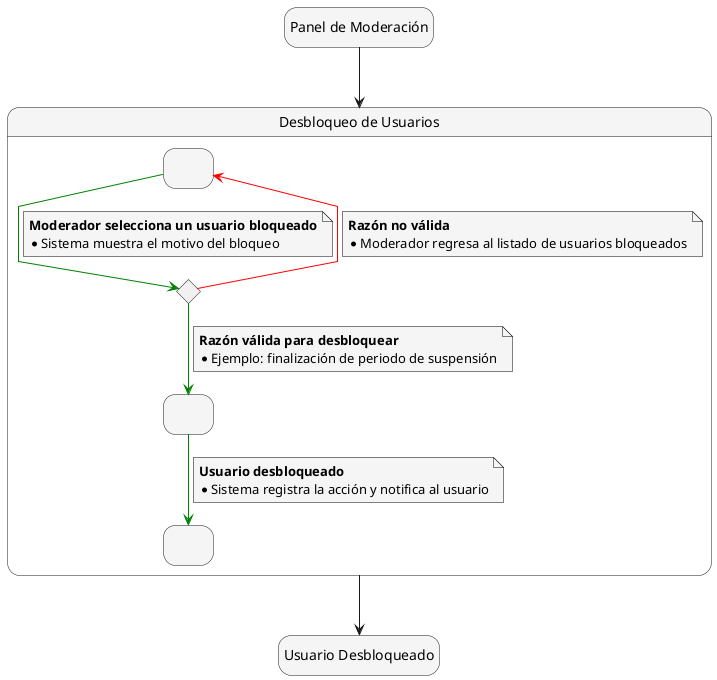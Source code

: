 @startuml Desbloquear_Usuarios
skinparam {
    NoteBackgroundColor #whiteSmoke
    NoteBorderColor #black
    linetype polyline
}

skinparam state {
    BackgroundColor #whiteSmoke
}

hide empty description

state startState as "Panel de Moderación"
state endState as "Usuario Desbloqueado"

startState --> ProcesoDeDesbloqueo

state ProcesoDeDesbloqueo as "Desbloqueo de Usuarios" {
    state SeleccionarUsuario as " "
    state ValidarDesbloqueo <<choice>>
    state ConfirmarDesbloqueo as " "
    state DesbloqueoCompletado as " "

    SeleccionarUsuario -[#green]-> ValidarDesbloqueo
    note on link
        <b>Moderador selecciona un usuario bloqueado</b>
        * Sistema muestra el motivo del bloqueo
    end note

    ValidarDesbloqueo -[#green]-> ConfirmarDesbloqueo
    note on link
        <b>Razón válida para desbloquear</b>
        * Ejemplo: finalización de periodo de suspensión
    end note

    ValidarDesbloqueo -[#red]-> SeleccionarUsuario
    note on link
        <b>Razón no válida</b>
        * Moderador regresa al listado de usuarios bloqueados
    end note

    ConfirmarDesbloqueo -[#green]-> DesbloqueoCompletado
    note on link
        <b>Usuario desbloqueado</b>
        * Sistema registra la acción y notifica al usuario
    end note
}

state DesbloqueoCompletado as " "

ProcesoDeDesbloqueo --> endState

@enduml
